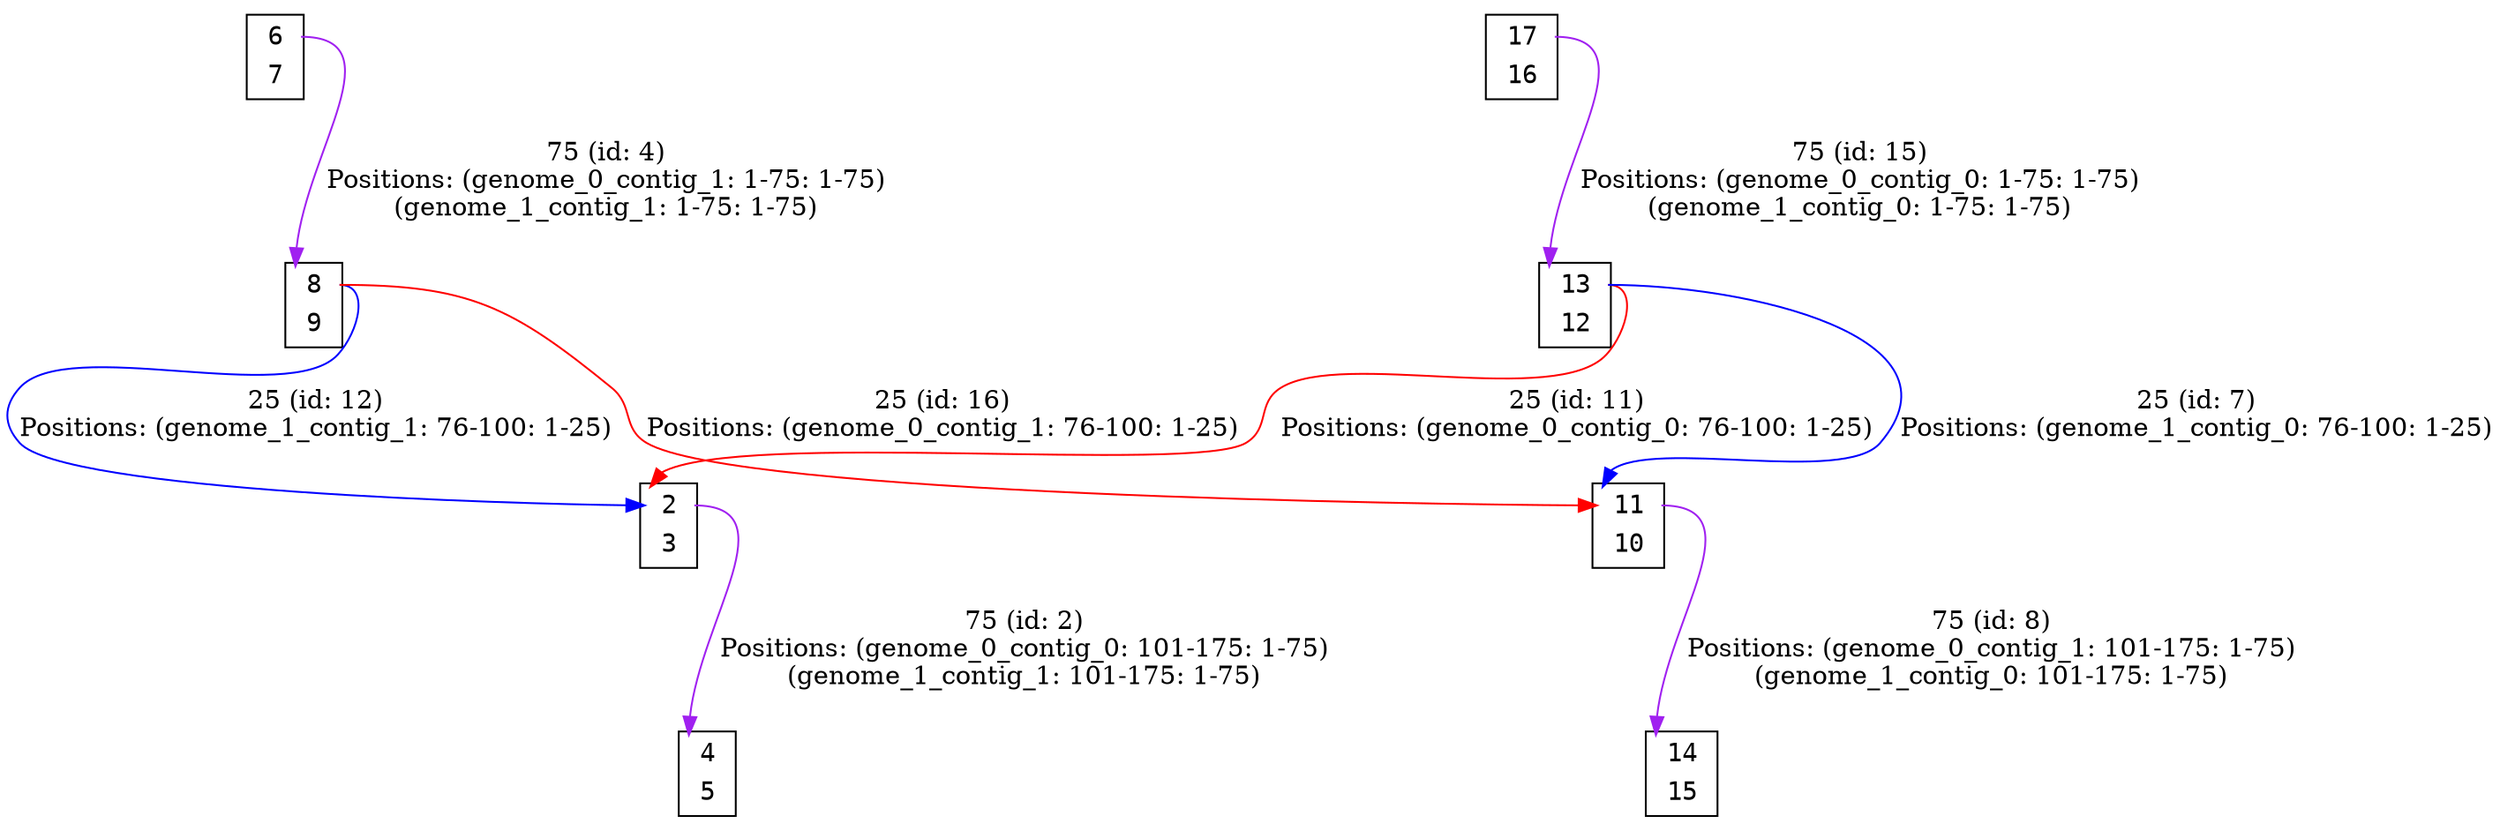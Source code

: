 digraph my_graph {
node[fontname=<Courier>,shape=<plaintext>]
vertex_0x125d9b0_0x12710d0[label=<<TABLE bgcolor = "white">
<TR><TD BORDER = "0" PORT = "port_0x125d9b0_in"></TD><TD BORDER = "0" PORT = "port_">2</TD><TD BORDER = "0" PORT = "port_0x125d9b0_out"></TD></TR>
<TR><TD BORDER = "0" PORT = "port_0x12710d0_out"></TD><TD BORDER = "0" PORT = "port_">3</TD><TD BORDER = "0" PORT = "port_0x12710d0_in"></TD></TR>
</TABLE>>,style=<filled>,color=<black>,fillcolor=<white>]
vertex_0x126aa30_0x126b430[label=<<TABLE bgcolor = "white">
<TR><TD BORDER = "0" PORT = "port_0x126b430_in"></TD><TD BORDER = "0" PORT = "port_">4</TD><TD BORDER = "0" PORT = "port_0x126b430_out"></TD></TR>
<TR><TD BORDER = "0" PORT = "port_0x126aa30_out"></TD><TD BORDER = "0" PORT = "port_">5</TD><TD BORDER = "0" PORT = "port_0x126aa30_in"></TD></TR>
</TABLE>>,style=<filled>,color=<black>,fillcolor=<white>]
vertex_0x126b730_0x126b880[label=<<TABLE bgcolor = "white">
<TR><TD BORDER = "0" PORT = "port_0x126b730_in"></TD><TD BORDER = "0" PORT = "port_">6</TD><TD BORDER = "0" PORT = "port_0x126b730_out"></TD></TR>
<TR><TD BORDER = "0" PORT = "port_0x126b880_out"></TD><TD BORDER = "0" PORT = "port_">7</TD><TD BORDER = "0" PORT = "port_0x126b880_in"></TD></TR>
</TABLE>>,style=<filled>,color=<black>,fillcolor=<white>]
vertex_0x126b9c0_0x126ba00[label=<<TABLE bgcolor = "white">
<TR><TD BORDER = "0" PORT = "port_0x126b9c0_in"></TD><TD BORDER = "0" PORT = "port_">8</TD><TD BORDER = "0" PORT = "port_0x126b9c0_out"></TD></TR>
<TR><TD BORDER = "0" PORT = "port_0x126ba00_out"></TD><TD BORDER = "0" PORT = "port_">9</TD><TD BORDER = "0" PORT = "port_0x126ba00_in"></TD></TR>
</TABLE>>,style=<filled>,color=<black>,fillcolor=<white>]
vertex_0x126bb40_0x126bd00[label=<<TABLE bgcolor = "white">
<TR><TD BORDER = "0" PORT = "port_0x126bd00_in"></TD><TD BORDER = "0" PORT = "port_">11</TD><TD BORDER = "0" PORT = "port_0x126bd00_out"></TD></TR>
<TR><TD BORDER = "0" PORT = "port_0x126bb40_out"></TD><TD BORDER = "0" PORT = "port_">10</TD><TD BORDER = "0" PORT = "port_0x126bb40_in"></TD></TR>
</TABLE>>,style=<filled>,color=<black>,fillcolor=<white>]
vertex_0x126be70_0x126bee0[label=<<TABLE bgcolor = "white">
<TR><TD BORDER = "0" PORT = "port_0x126bee0_in"></TD><TD BORDER = "0" PORT = "port_">13</TD><TD BORDER = "0" PORT = "port_0x126bee0_out"></TD></TR>
<TR><TD BORDER = "0" PORT = "port_0x126be70_out"></TD><TD BORDER = "0" PORT = "port_">12</TD><TD BORDER = "0" PORT = "port_0x126be70_in"></TD></TR>
</TABLE>>,style=<filled>,color=<black>,fillcolor=<white>]
vertex_0x126c250_0x126c4a0[label=<<TABLE bgcolor = "white">
<TR><TD BORDER = "0" PORT = "port_0x126c250_in"></TD><TD BORDER = "0" PORT = "port_">14</TD><TD BORDER = "0" PORT = "port_0x126c250_out"></TD></TR>
<TR><TD BORDER = "0" PORT = "port_0x126c4a0_out"></TD><TD BORDER = "0" PORT = "port_">15</TD><TD BORDER = "0" PORT = "port_0x126c4a0_in"></TD></TR>
</TABLE>>,style=<filled>,color=<black>,fillcolor=<white>]
vertex_0x125dc30_0x1271cb0[label=<<TABLE bgcolor = "white">
<TR><TD BORDER = "0" PORT = "port_0x125dc30_in"></TD><TD BORDER = "0" PORT = "port_">17</TD><TD BORDER = "0" PORT = "port_0x125dc30_out"></TD></TR>
<TR><TD BORDER = "0" PORT = "port_0x1271cb0_out"></TD><TD BORDER = "0" PORT = "port_">16</TD><TD BORDER = "0" PORT = "port_0x1271cb0_in"></TD></TR>
</TABLE>>,style=<filled>,color=<black>,fillcolor=<white>]
vertex_0x125d9b0_0x12710d0:port_0x125d9b0_out->vertex_0x126aa30_0x126b430:port_0x126b430_in[label="75 (id: 2)\nPositions: (genome_0_contig_0: 101-175: 1-75)\n(genome_1_contig_1: 101-175: 1-75)\n",len=<0>,K=<0>,color=<purple>]
vertex_0x126b730_0x126b880:port_0x126b730_out->vertex_0x126b9c0_0x126ba00:port_0x126b9c0_in[label="75 (id: 4)\nPositions: (genome_0_contig_1: 1-75: 1-75)\n(genome_1_contig_1: 1-75: 1-75)\n",len=<0>,K=<0>,color=<purple>]
vertex_0x126be70_0x126bee0:port_0x126bee0_out->vertex_0x126bb40_0x126bd00:port_0x126bd00_in[label="25 (id: 7)\nPositions: (genome_1_contig_0: 76-100: 1-25)\n",len=<0>,K=<0>,color=<blue>]
vertex_0x126bb40_0x126bd00:port_0x126bd00_out->vertex_0x126c250_0x126c4a0:port_0x126c250_in[label="75 (id: 8)\nPositions: (genome_0_contig_1: 101-175: 1-75)\n(genome_1_contig_0: 101-175: 1-75)\n",len=<0>,K=<0>,color=<purple>]
vertex_0x126be70_0x126bee0:port_0x126bee0_out->vertex_0x125d9b0_0x12710d0:port_0x125d9b0_in[label="25 (id: 11)\nPositions: (genome_0_contig_0: 76-100: 1-25)\n",len=<0>,K=<0>,color=<red>]
vertex_0x126b9c0_0x126ba00:port_0x126b9c0_out->vertex_0x125d9b0_0x12710d0:port_0x125d9b0_in[label="25 (id: 12)\nPositions: (genome_1_contig_1: 76-100: 1-25)\n",len=<0>,K=<0>,color=<blue>]
vertex_0x125dc30_0x1271cb0:port_0x125dc30_out->vertex_0x126be70_0x126bee0:port_0x126bee0_in[label="75 (id: 15)\nPositions: (genome_0_contig_0: 1-75: 1-75)\n(genome_1_contig_0: 1-75: 1-75)\n",len=<0>,K=<0>,color=<purple>]
vertex_0x126b9c0_0x126ba00:port_0x126b9c0_out->vertex_0x126bb40_0x126bd00:port_0x126bd00_in[label="25 (id: 16)\nPositions: (genome_0_contig_1: 76-100: 1-25)\n",len=<0>,K=<0>,color=<red>]
}
